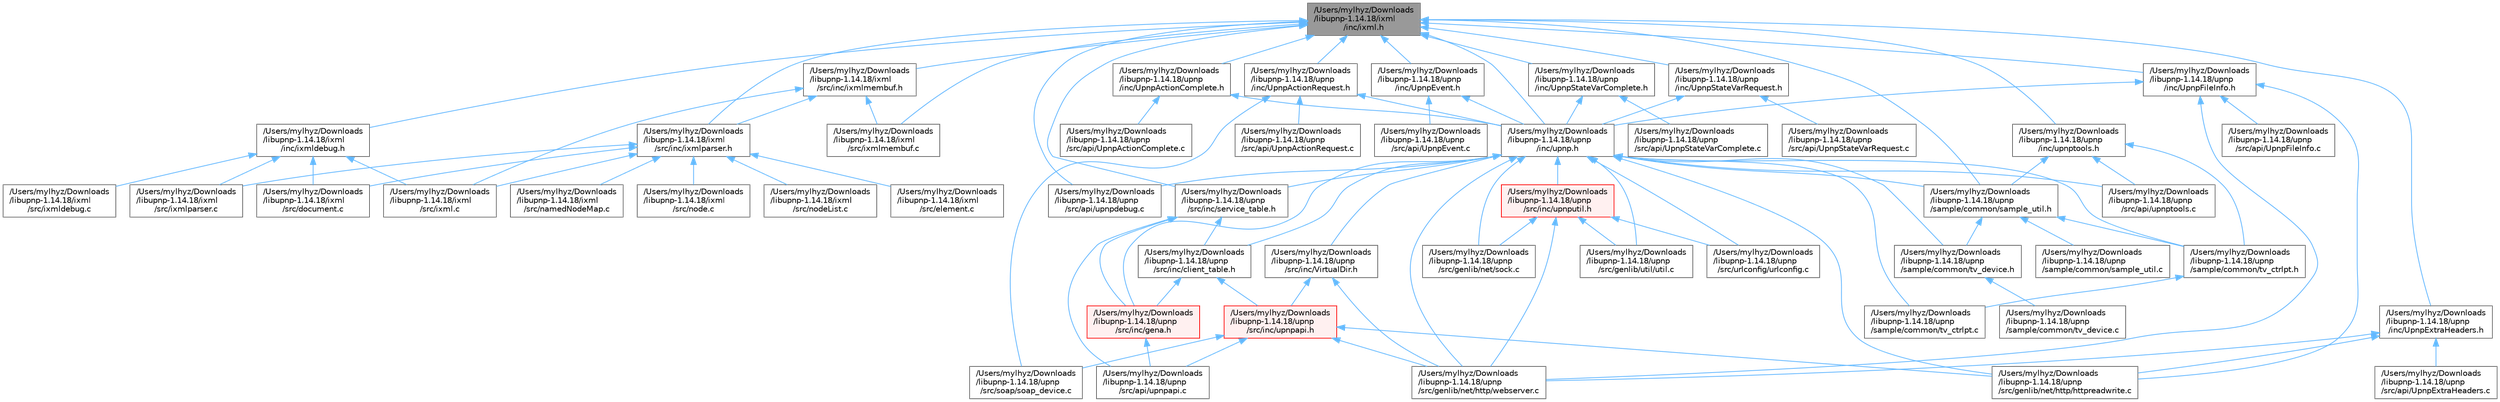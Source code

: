 digraph "/Users/mylhyz/Downloads/libupnp-1.14.18/ixml/inc/ixml.h"
{
 // LATEX_PDF_SIZE
  bgcolor="transparent";
  edge [fontname=Helvetica,fontsize=10,labelfontname=Helvetica,labelfontsize=10];
  node [fontname=Helvetica,fontsize=10,shape=box,height=0.2,width=0.4];
  Node1 [id="Node000001",label="/Users/mylhyz/Downloads\l/libupnp-1.14.18/ixml\l/inc/ixml.h",height=0.2,width=0.4,color="gray40", fillcolor="grey60", style="filled", fontcolor="black",tooltip=" "];
  Node1 -> Node2 [id="edge1_Node000001_Node000002",dir="back",color="steelblue1",style="solid",tooltip=" "];
  Node2 [id="Node000002",label="/Users/mylhyz/Downloads\l/libupnp-1.14.18/ixml\l/inc/ixmldebug.h",height=0.2,width=0.4,color="grey40", fillcolor="white", style="filled",URL="$ixmldebug_8h.html",tooltip="Auxiliar routines to aid debugging."];
  Node2 -> Node3 [id="edge2_Node000002_Node000003",dir="back",color="steelblue1",style="solid",tooltip=" "];
  Node3 [id="Node000003",label="/Users/mylhyz/Downloads\l/libupnp-1.14.18/ixml\l/src/document.c",height=0.2,width=0.4,color="grey40", fillcolor="white", style="filled",URL="$document_8c.html",tooltip=" "];
  Node2 -> Node4 [id="edge3_Node000002_Node000004",dir="back",color="steelblue1",style="solid",tooltip=" "];
  Node4 [id="Node000004",label="/Users/mylhyz/Downloads\l/libupnp-1.14.18/ixml\l/src/ixml.c",height=0.2,width=0.4,color="grey40", fillcolor="white", style="filled",URL="$ixml_8c.html",tooltip=" "];
  Node2 -> Node5 [id="edge4_Node000002_Node000005",dir="back",color="steelblue1",style="solid",tooltip=" "];
  Node5 [id="Node000005",label="/Users/mylhyz/Downloads\l/libupnp-1.14.18/ixml\l/src/ixmldebug.c",height=0.2,width=0.4,color="grey40", fillcolor="white", style="filled",URL="$ixmldebug_8c.html",tooltip=" "];
  Node2 -> Node6 [id="edge5_Node000002_Node000006",dir="back",color="steelblue1",style="solid",tooltip=" "];
  Node6 [id="Node000006",label="/Users/mylhyz/Downloads\l/libupnp-1.14.18/ixml\l/src/ixmlparser.c",height=0.2,width=0.4,color="grey40", fillcolor="white", style="filled",URL="$ixmlparser_8c.html",tooltip=" "];
  Node1 -> Node7 [id="edge6_Node000001_Node000007",dir="back",color="steelblue1",style="solid",tooltip=" "];
  Node7 [id="Node000007",label="/Users/mylhyz/Downloads\l/libupnp-1.14.18/ixml\l/src/inc/ixmlmembuf.h",height=0.2,width=0.4,color="grey40", fillcolor="white", style="filled",URL="$ixmlmembuf_8h.html",tooltip=" "];
  Node7 -> Node8 [id="edge7_Node000007_Node000008",dir="back",color="steelblue1",style="solid",tooltip=" "];
  Node8 [id="Node000008",label="/Users/mylhyz/Downloads\l/libupnp-1.14.18/ixml\l/src/inc/ixmlparser.h",height=0.2,width=0.4,color="grey40", fillcolor="white", style="filled",URL="$ixmlparser_8h.html",tooltip=" "];
  Node8 -> Node3 [id="edge8_Node000008_Node000003",dir="back",color="steelblue1",style="solid",tooltip=" "];
  Node8 -> Node9 [id="edge9_Node000008_Node000009",dir="back",color="steelblue1",style="solid",tooltip=" "];
  Node9 [id="Node000009",label="/Users/mylhyz/Downloads\l/libupnp-1.14.18/ixml\l/src/element.c",height=0.2,width=0.4,color="grey40", fillcolor="white", style="filled",URL="$element_8c.html",tooltip=" "];
  Node8 -> Node4 [id="edge10_Node000008_Node000004",dir="back",color="steelblue1",style="solid",tooltip=" "];
  Node8 -> Node6 [id="edge11_Node000008_Node000006",dir="back",color="steelblue1",style="solid",tooltip=" "];
  Node8 -> Node10 [id="edge12_Node000008_Node000010",dir="back",color="steelblue1",style="solid",tooltip=" "];
  Node10 [id="Node000010",label="/Users/mylhyz/Downloads\l/libupnp-1.14.18/ixml\l/src/namedNodeMap.c",height=0.2,width=0.4,color="grey40", fillcolor="white", style="filled",URL="$namedNodeMap_8c.html",tooltip=" "];
  Node8 -> Node11 [id="edge13_Node000008_Node000011",dir="back",color="steelblue1",style="solid",tooltip=" "];
  Node11 [id="Node000011",label="/Users/mylhyz/Downloads\l/libupnp-1.14.18/ixml\l/src/node.c",height=0.2,width=0.4,color="grey40", fillcolor="white", style="filled",URL="$node_8c.html",tooltip=" "];
  Node8 -> Node12 [id="edge14_Node000008_Node000012",dir="back",color="steelblue1",style="solid",tooltip=" "];
  Node12 [id="Node000012",label="/Users/mylhyz/Downloads\l/libupnp-1.14.18/ixml\l/src/nodeList.c",height=0.2,width=0.4,color="grey40", fillcolor="white", style="filled",URL="$nodeList_8c.html",tooltip=" "];
  Node7 -> Node4 [id="edge15_Node000007_Node000004",dir="back",color="steelblue1",style="solid",tooltip=" "];
  Node7 -> Node13 [id="edge16_Node000007_Node000013",dir="back",color="steelblue1",style="solid",tooltip=" "];
  Node13 [id="Node000013",label="/Users/mylhyz/Downloads\l/libupnp-1.14.18/ixml\l/src/ixmlmembuf.c",height=0.2,width=0.4,color="grey40", fillcolor="white", style="filled",URL="$ixmlmembuf_8c.html",tooltip=" "];
  Node1 -> Node8 [id="edge17_Node000001_Node000008",dir="back",color="steelblue1",style="solid",tooltip=" "];
  Node1 -> Node13 [id="edge18_Node000001_Node000013",dir="back",color="steelblue1",style="solid",tooltip=" "];
  Node1 -> Node14 [id="edge19_Node000001_Node000014",dir="back",color="steelblue1",style="solid",tooltip=" "];
  Node14 [id="Node000014",label="/Users/mylhyz/Downloads\l/libupnp-1.14.18/upnp\l/inc/UpnpActionComplete.h",height=0.2,width=0.4,color="grey40", fillcolor="white", style="filled",URL="$UpnpActionComplete_8h.html",tooltip="Header file for UpnpActionComplete methods."];
  Node14 -> Node15 [id="edge20_Node000014_Node000015",dir="back",color="steelblue1",style="solid",tooltip=" "];
  Node15 [id="Node000015",label="/Users/mylhyz/Downloads\l/libupnp-1.14.18/upnp\l/inc/upnp.h",height=0.2,width=0.4,color="grey40", fillcolor="white", style="filled",URL="$upnp_8h.html",tooltip=" "];
  Node15 -> Node16 [id="edge21_Node000015_Node000016",dir="back",color="steelblue1",style="solid",tooltip=" "];
  Node16 [id="Node000016",label="/Users/mylhyz/Downloads\l/libupnp-1.14.18/upnp\l/sample/common/sample_util.h",height=0.2,width=0.4,color="grey40", fillcolor="white", style="filled",URL="$sample__util_8h.html",tooltip=" "];
  Node16 -> Node17 [id="edge22_Node000016_Node000017",dir="back",color="steelblue1",style="solid",tooltip=" "];
  Node17 [id="Node000017",label="/Users/mylhyz/Downloads\l/libupnp-1.14.18/upnp\l/sample/common/sample_util.c",height=0.2,width=0.4,color="grey40", fillcolor="white", style="filled",URL="$sample__util_8c.html",tooltip=" "];
  Node16 -> Node18 [id="edge23_Node000016_Node000018",dir="back",color="steelblue1",style="solid",tooltip=" "];
  Node18 [id="Node000018",label="/Users/mylhyz/Downloads\l/libupnp-1.14.18/upnp\l/sample/common/tv_ctrlpt.h",height=0.2,width=0.4,color="grey40", fillcolor="white", style="filled",URL="$tv__ctrlpt_8h.html",tooltip=" "];
  Node18 -> Node19 [id="edge24_Node000018_Node000019",dir="back",color="steelblue1",style="solid",tooltip=" "];
  Node19 [id="Node000019",label="/Users/mylhyz/Downloads\l/libupnp-1.14.18/upnp\l/sample/common/tv_ctrlpt.c",height=0.2,width=0.4,color="grey40", fillcolor="white", style="filled",URL="$tv__ctrlpt_8c.html",tooltip=" "];
  Node16 -> Node20 [id="edge25_Node000016_Node000020",dir="back",color="steelblue1",style="solid",tooltip=" "];
  Node20 [id="Node000020",label="/Users/mylhyz/Downloads\l/libupnp-1.14.18/upnp\l/sample/common/tv_device.h",height=0.2,width=0.4,color="grey40", fillcolor="white", style="filled",URL="$tv__device_8h.html",tooltip=" "];
  Node20 -> Node21 [id="edge26_Node000020_Node000021",dir="back",color="steelblue1",style="solid",tooltip=" "];
  Node21 [id="Node000021",label="/Users/mylhyz/Downloads\l/libupnp-1.14.18/upnp\l/sample/common/tv_device.c",height=0.2,width=0.4,color="grey40", fillcolor="white", style="filled",URL="$tv__device_8c.html",tooltip=" "];
  Node15 -> Node19 [id="edge27_Node000015_Node000019",dir="back",color="steelblue1",style="solid",tooltip=" "];
  Node15 -> Node18 [id="edge28_Node000015_Node000018",dir="back",color="steelblue1",style="solid",tooltip=" "];
  Node15 -> Node20 [id="edge29_Node000015_Node000020",dir="back",color="steelblue1",style="solid",tooltip=" "];
  Node15 -> Node22 [id="edge30_Node000015_Node000022",dir="back",color="steelblue1",style="solid",tooltip=" "];
  Node22 [id="Node000022",label="/Users/mylhyz/Downloads\l/libupnp-1.14.18/upnp\l/src/api/upnpdebug.c",height=0.2,width=0.4,color="grey40", fillcolor="white", style="filled",URL="$upnpdebug_8c.html",tooltip=" "];
  Node15 -> Node23 [id="edge31_Node000015_Node000023",dir="back",color="steelblue1",style="solid",tooltip=" "];
  Node23 [id="Node000023",label="/Users/mylhyz/Downloads\l/libupnp-1.14.18/upnp\l/src/api/upnptools.c",height=0.2,width=0.4,color="grey40", fillcolor="white", style="filled",URL="$upnptools_8c.html",tooltip=" "];
  Node15 -> Node24 [id="edge32_Node000015_Node000024",dir="back",color="steelblue1",style="solid",tooltip=" "];
  Node24 [id="Node000024",label="/Users/mylhyz/Downloads\l/libupnp-1.14.18/upnp\l/src/genlib/net/http/httpreadwrite.c",height=0.2,width=0.4,color="grey40", fillcolor="white", style="filled",URL="$httpreadwrite_8c.html",tooltip=" "];
  Node15 -> Node25 [id="edge33_Node000015_Node000025",dir="back",color="steelblue1",style="solid",tooltip=" "];
  Node25 [id="Node000025",label="/Users/mylhyz/Downloads\l/libupnp-1.14.18/upnp\l/src/genlib/net/http/webserver.c",height=0.2,width=0.4,color="grey40", fillcolor="white", style="filled",URL="$webserver_8c.html",tooltip="Defines the Web Server and has functions to carry out operations of the Web Server."];
  Node15 -> Node26 [id="edge34_Node000015_Node000026",dir="back",color="steelblue1",style="solid",tooltip=" "];
  Node26 [id="Node000026",label="/Users/mylhyz/Downloads\l/libupnp-1.14.18/upnp\l/src/genlib/net/sock.c",height=0.2,width=0.4,color="grey40", fillcolor="white", style="filled",URL="$sock_8c.html",tooltip="Implements the sockets functionality."];
  Node15 -> Node27 [id="edge35_Node000015_Node000027",dir="back",color="steelblue1",style="solid",tooltip=" "];
  Node27 [id="Node000027",label="/Users/mylhyz/Downloads\l/libupnp-1.14.18/upnp\l/src/genlib/util/util.c",height=0.2,width=0.4,color="grey40", fillcolor="white", style="filled",URL="$util_8c.html",tooltip=" "];
  Node15 -> Node28 [id="edge36_Node000015_Node000028",dir="back",color="steelblue1",style="solid",tooltip=" "];
  Node28 [id="Node000028",label="/Users/mylhyz/Downloads\l/libupnp-1.14.18/upnp\l/src/inc/VirtualDir.h",height=0.2,width=0.4,color="grey40", fillcolor="white", style="filled",URL="$VirtualDir_8h_source.html",tooltip=" "];
  Node28 -> Node25 [id="edge37_Node000028_Node000025",dir="back",color="steelblue1",style="solid",tooltip=" "];
  Node28 -> Node29 [id="edge38_Node000028_Node000029",dir="back",color="steelblue1",style="solid",tooltip=" "];
  Node29 [id="Node000029",label="/Users/mylhyz/Downloads\l/libupnp-1.14.18/upnp\l/src/inc/upnpapi.h",height=0.2,width=0.4,color="red", fillcolor="#FFF0F0", style="filled",URL="$upnpapi_8h.html",tooltip=" "];
  Node29 -> Node30 [id="edge39_Node000029_Node000030",dir="back",color="steelblue1",style="solid",tooltip=" "];
  Node30 [id="Node000030",label="/Users/mylhyz/Downloads\l/libupnp-1.14.18/upnp\l/src/api/upnpapi.c",height=0.2,width=0.4,color="grey40", fillcolor="white", style="filled",URL="$upnpapi_8c.html",tooltip=" "];
  Node29 -> Node24 [id="edge40_Node000029_Node000024",dir="back",color="steelblue1",style="solid",tooltip=" "];
  Node29 -> Node25 [id="edge41_Node000029_Node000025",dir="back",color="steelblue1",style="solid",tooltip=" "];
  Node29 -> Node35 [id="edge42_Node000029_Node000035",dir="back",color="steelblue1",style="solid",tooltip=" "];
  Node35 [id="Node000035",label="/Users/mylhyz/Downloads\l/libupnp-1.14.18/upnp\l/src/soap/soap_device.c",height=0.2,width=0.4,color="grey40", fillcolor="white", style="filled",URL="$soap__device_8c.html",tooltip=" "];
  Node15 -> Node39 [id="edge43_Node000015_Node000039",dir="back",color="steelblue1",style="solid",tooltip=" "];
  Node39 [id="Node000039",label="/Users/mylhyz/Downloads\l/libupnp-1.14.18/upnp\l/src/inc/client_table.h",height=0.2,width=0.4,color="grey40", fillcolor="white", style="filled",URL="$client__table_8h.html",tooltip=" "];
  Node39 -> Node40 [id="edge44_Node000039_Node000040",dir="back",color="steelblue1",style="solid",tooltip=" "];
  Node40 [id="Node000040",label="/Users/mylhyz/Downloads\l/libupnp-1.14.18/upnp\l/src/inc/gena.h",height=0.2,width=0.4,color="red", fillcolor="#FFF0F0", style="filled",URL="$gena_8h.html",tooltip=" "];
  Node40 -> Node30 [id="edge45_Node000040_Node000030",dir="back",color="steelblue1",style="solid",tooltip=" "];
  Node39 -> Node29 [id="edge46_Node000039_Node000029",dir="back",color="steelblue1",style="solid",tooltip=" "];
  Node15 -> Node40 [id="edge47_Node000015_Node000040",dir="back",color="steelblue1",style="solid",tooltip=" "];
  Node15 -> Node41 [id="edge48_Node000015_Node000041",dir="back",color="steelblue1",style="solid",tooltip=" "];
  Node41 [id="Node000041",label="/Users/mylhyz/Downloads\l/libupnp-1.14.18/upnp\l/src/inc/service_table.h",height=0.2,width=0.4,color="grey40", fillcolor="white", style="filled",URL="$service__table_8h.html",tooltip=" "];
  Node41 -> Node30 [id="edge49_Node000041_Node000030",dir="back",color="steelblue1",style="solid",tooltip=" "];
  Node41 -> Node39 [id="edge50_Node000041_Node000039",dir="back",color="steelblue1",style="solid",tooltip=" "];
  Node41 -> Node40 [id="edge51_Node000041_Node000040",dir="back",color="steelblue1",style="solid",tooltip=" "];
  Node15 -> Node42 [id="edge52_Node000015_Node000042",dir="back",color="steelblue1",style="solid",tooltip=" "];
  Node42 [id="Node000042",label="/Users/mylhyz/Downloads\l/libupnp-1.14.18/upnp\l/src/inc/upnputil.h",height=0.2,width=0.4,color="red", fillcolor="#FFF0F0", style="filled",URL="$upnputil_8h.html",tooltip=" "];
  Node42 -> Node25 [id="edge53_Node000042_Node000025",dir="back",color="steelblue1",style="solid",tooltip=" "];
  Node42 -> Node26 [id="edge54_Node000042_Node000026",dir="back",color="steelblue1",style="solid",tooltip=" "];
  Node42 -> Node27 [id="edge55_Node000042_Node000027",dir="back",color="steelblue1",style="solid",tooltip=" "];
  Node42 -> Node51 [id="edge56_Node000042_Node000051",dir="back",color="steelblue1",style="solid",tooltip=" "];
  Node51 [id="Node000051",label="/Users/mylhyz/Downloads\l/libupnp-1.14.18/upnp\l/src/urlconfig/urlconfig.c",height=0.2,width=0.4,color="grey40", fillcolor="white", style="filled",URL="$urlconfig_8c.html",tooltip=" "];
  Node15 -> Node51 [id="edge57_Node000015_Node000051",dir="back",color="steelblue1",style="solid",tooltip=" "];
  Node14 -> Node54 [id="edge58_Node000014_Node000054",dir="back",color="steelblue1",style="solid",tooltip=" "];
  Node54 [id="Node000054",label="/Users/mylhyz/Downloads\l/libupnp-1.14.18/upnp\l/src/api/UpnpActionComplete.c",height=0.2,width=0.4,color="grey40", fillcolor="white", style="filled",URL="$UpnpActionComplete_8c.html",tooltip="Source file for UpnpActionComplete methods."];
  Node1 -> Node55 [id="edge59_Node000001_Node000055",dir="back",color="steelblue1",style="solid",tooltip=" "];
  Node55 [id="Node000055",label="/Users/mylhyz/Downloads\l/libupnp-1.14.18/upnp\l/inc/UpnpActionRequest.h",height=0.2,width=0.4,color="grey40", fillcolor="white", style="filled",URL="$UpnpActionRequest_8h.html",tooltip="Header file for UpnpActionRequest methods."];
  Node55 -> Node15 [id="edge60_Node000055_Node000015",dir="back",color="steelblue1",style="solid",tooltip=" "];
  Node55 -> Node56 [id="edge61_Node000055_Node000056",dir="back",color="steelblue1",style="solid",tooltip=" "];
  Node56 [id="Node000056",label="/Users/mylhyz/Downloads\l/libupnp-1.14.18/upnp\l/src/api/UpnpActionRequest.c",height=0.2,width=0.4,color="grey40", fillcolor="white", style="filled",URL="$UpnpActionRequest_8c.html",tooltip="Source file for UpnpActionRequest methods."];
  Node55 -> Node35 [id="edge62_Node000055_Node000035",dir="back",color="steelblue1",style="solid",tooltip=" "];
  Node1 -> Node57 [id="edge63_Node000001_Node000057",dir="back",color="steelblue1",style="solid",tooltip=" "];
  Node57 [id="Node000057",label="/Users/mylhyz/Downloads\l/libupnp-1.14.18/upnp\l/inc/UpnpEvent.h",height=0.2,width=0.4,color="grey40", fillcolor="white", style="filled",URL="$UpnpEvent_8h.html",tooltip="Header file for UpnpEvent methods."];
  Node57 -> Node15 [id="edge64_Node000057_Node000015",dir="back",color="steelblue1",style="solid",tooltip=" "];
  Node57 -> Node58 [id="edge65_Node000057_Node000058",dir="back",color="steelblue1",style="solid",tooltip=" "];
  Node58 [id="Node000058",label="/Users/mylhyz/Downloads\l/libupnp-1.14.18/upnp\l/src/api/UpnpEvent.c",height=0.2,width=0.4,color="grey40", fillcolor="white", style="filled",URL="$UpnpEvent_8c.html",tooltip="Source file for UpnpEvent methods."];
  Node1 -> Node59 [id="edge66_Node000001_Node000059",dir="back",color="steelblue1",style="solid",tooltip=" "];
  Node59 [id="Node000059",label="/Users/mylhyz/Downloads\l/libupnp-1.14.18/upnp\l/inc/UpnpExtraHeaders.h",height=0.2,width=0.4,color="grey40", fillcolor="white", style="filled",URL="$UpnpExtraHeaders_8h.html",tooltip="Header file for UpnpExtraHeaders methods."];
  Node59 -> Node60 [id="edge67_Node000059_Node000060",dir="back",color="steelblue1",style="solid",tooltip=" "];
  Node60 [id="Node000060",label="/Users/mylhyz/Downloads\l/libupnp-1.14.18/upnp\l/src/api/UpnpExtraHeaders.c",height=0.2,width=0.4,color="grey40", fillcolor="white", style="filled",URL="$UpnpExtraHeaders_8c.html",tooltip="Source file for UpnpExtraHeaders methods."];
  Node59 -> Node24 [id="edge68_Node000059_Node000024",dir="back",color="steelblue1",style="solid",tooltip=" "];
  Node59 -> Node25 [id="edge69_Node000059_Node000025",dir="back",color="steelblue1",style="solid",tooltip=" "];
  Node1 -> Node61 [id="edge70_Node000001_Node000061",dir="back",color="steelblue1",style="solid",tooltip=" "];
  Node61 [id="Node000061",label="/Users/mylhyz/Downloads\l/libupnp-1.14.18/upnp\l/inc/UpnpFileInfo.h",height=0.2,width=0.4,color="grey40", fillcolor="white", style="filled",URL="$UpnpFileInfo_8h.html",tooltip="Header file for UpnpFileInfo methods."];
  Node61 -> Node15 [id="edge71_Node000061_Node000015",dir="back",color="steelblue1",style="solid",tooltip=" "];
  Node61 -> Node62 [id="edge72_Node000061_Node000062",dir="back",color="steelblue1",style="solid",tooltip=" "];
  Node62 [id="Node000062",label="/Users/mylhyz/Downloads\l/libupnp-1.14.18/upnp\l/src/api/UpnpFileInfo.c",height=0.2,width=0.4,color="grey40", fillcolor="white", style="filled",URL="$UpnpFileInfo_8c.html",tooltip="Source file for UpnpFileInfo methods."];
  Node61 -> Node24 [id="edge73_Node000061_Node000024",dir="back",color="steelblue1",style="solid",tooltip=" "];
  Node61 -> Node25 [id="edge74_Node000061_Node000025",dir="back",color="steelblue1",style="solid",tooltip=" "];
  Node1 -> Node63 [id="edge75_Node000001_Node000063",dir="back",color="steelblue1",style="solid",tooltip=" "];
  Node63 [id="Node000063",label="/Users/mylhyz/Downloads\l/libupnp-1.14.18/upnp\l/inc/UpnpStateVarComplete.h",height=0.2,width=0.4,color="grey40", fillcolor="white", style="filled",URL="$UpnpStateVarComplete_8h.html",tooltip="Header file for UpnpStateVarComplete methods."];
  Node63 -> Node15 [id="edge76_Node000063_Node000015",dir="back",color="steelblue1",style="solid",tooltip=" "];
  Node63 -> Node64 [id="edge77_Node000063_Node000064",dir="back",color="steelblue1",style="solid",tooltip=" "];
  Node64 [id="Node000064",label="/Users/mylhyz/Downloads\l/libupnp-1.14.18/upnp\l/src/api/UpnpStateVarComplete.c",height=0.2,width=0.4,color="grey40", fillcolor="white", style="filled",URL="$UpnpStateVarComplete_8c.html",tooltip="Source file for UpnpStateVarComplete methods."];
  Node1 -> Node65 [id="edge78_Node000001_Node000065",dir="back",color="steelblue1",style="solid",tooltip=" "];
  Node65 [id="Node000065",label="/Users/mylhyz/Downloads\l/libupnp-1.14.18/upnp\l/inc/UpnpStateVarRequest.h",height=0.2,width=0.4,color="grey40", fillcolor="white", style="filled",URL="$UpnpStateVarRequest_8h.html",tooltip="Header file for UpnpStateVarRequest methods."];
  Node65 -> Node15 [id="edge79_Node000065_Node000015",dir="back",color="steelblue1",style="solid",tooltip=" "];
  Node65 -> Node66 [id="edge80_Node000065_Node000066",dir="back",color="steelblue1",style="solid",tooltip=" "];
  Node66 [id="Node000066",label="/Users/mylhyz/Downloads\l/libupnp-1.14.18/upnp\l/src/api/UpnpStateVarRequest.c",height=0.2,width=0.4,color="grey40", fillcolor="white", style="filled",URL="$UpnpStateVarRequest_8c.html",tooltip="Source file for UpnpStateVarRequest methods."];
  Node1 -> Node15 [id="edge81_Node000001_Node000015",dir="back",color="steelblue1",style="solid",tooltip=" "];
  Node1 -> Node67 [id="edge82_Node000001_Node000067",dir="back",color="steelblue1",style="solid",tooltip=" "];
  Node67 [id="Node000067",label="/Users/mylhyz/Downloads\l/libupnp-1.14.18/upnp\l/inc/upnptools.h",height=0.2,width=0.4,color="grey40", fillcolor="white", style="filled",URL="$upnptools_8h.html",tooltip=" "];
  Node67 -> Node16 [id="edge83_Node000067_Node000016",dir="back",color="steelblue1",style="solid",tooltip=" "];
  Node67 -> Node18 [id="edge84_Node000067_Node000018",dir="back",color="steelblue1",style="solid",tooltip=" "];
  Node67 -> Node23 [id="edge85_Node000067_Node000023",dir="back",color="steelblue1",style="solid",tooltip=" "];
  Node1 -> Node16 [id="edge86_Node000001_Node000016",dir="back",color="steelblue1",style="solid",tooltip=" "];
  Node1 -> Node22 [id="edge87_Node000001_Node000022",dir="back",color="steelblue1",style="solid",tooltip=" "];
  Node1 -> Node41 [id="edge88_Node000001_Node000041",dir="back",color="steelblue1",style="solid",tooltip=" "];
}

